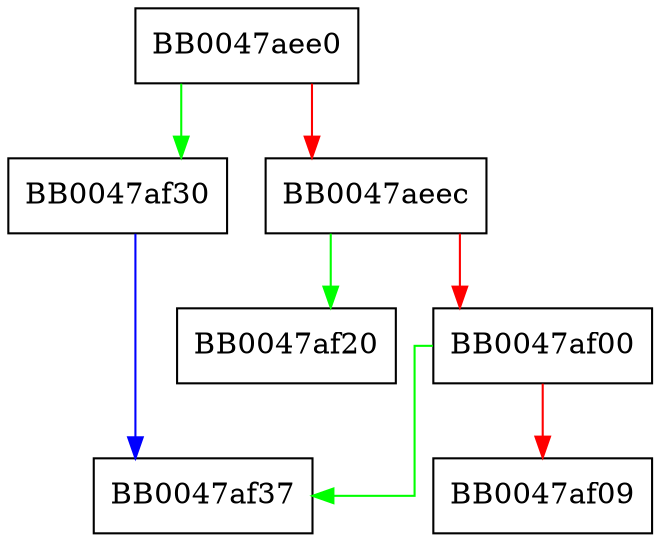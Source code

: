 digraph ssl_get_algorithm2 {
  node [shape="box"];
  graph [splines=ortho];
  BB0047aee0 -> BB0047af30 [color="green"];
  BB0047aee0 -> BB0047aeec [color="red"];
  BB0047aeec -> BB0047af20 [color="green"];
  BB0047aeec -> BB0047af00 [color="red"];
  BB0047af00 -> BB0047af37 [color="green"];
  BB0047af00 -> BB0047af09 [color="red"];
  BB0047af30 -> BB0047af37 [color="blue"];
}